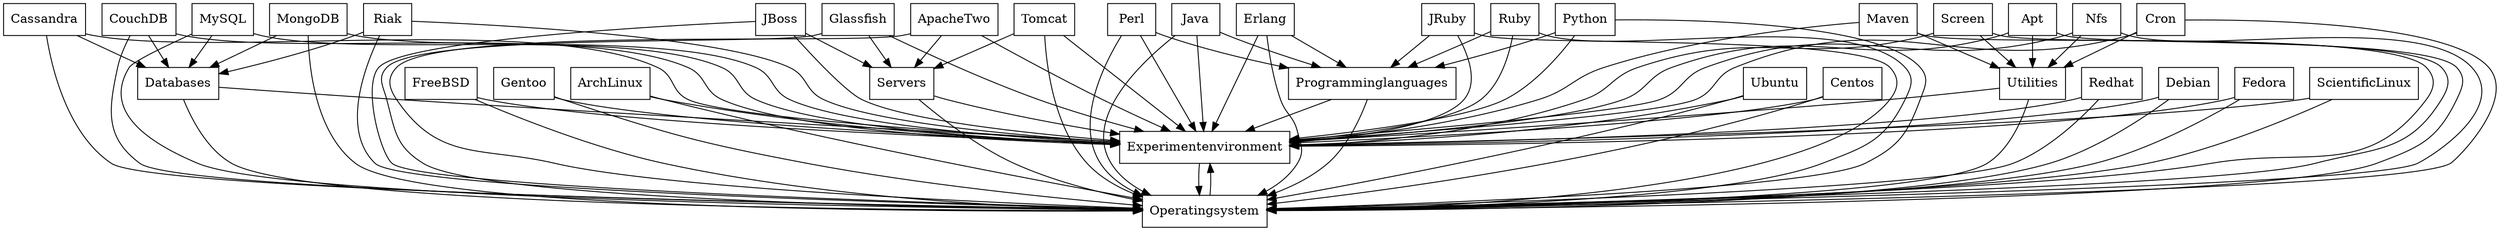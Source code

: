 digraph{
graph [rankdir=TB];
node [shape=box];
edge [arrowhead=normal];
0[label="Experimentenvironment",]
1[label="Operatingsystem",]
2[label="Cassandra",]
3[label="FreeBSD",]
4[label="Gentoo",]
5[label="Servers",]
6[label="ArchLinux",]
7[label="Perl",]
8[label="Programminglanguages",]
9[label="Utilities",]
10[label="Java",]
11[label="Maven",]
12[label="Erlang",]
13[label="Ubuntu",]
14[label="JBoss",]
15[label="Python",]
16[label="Centos",]
17[label="JRuby",]
18[label="CouchDB",]
19[label="Redhat",]
20[label="Screen",]
21[label="MySQL",]
22[label="Glassfish",]
23[label="Debian",]
24[label="Ruby",]
25[label="Fedora",]
26[label="ScientificLinux",]
27[label="ApacheTwo",]
28[label="Apt",]
29[label="Databases",]
30[label="Nfs",]
31[label="MongoDB",]
32[label="Riak",]
33[label="Tomcat",]
34[label="Cron",]
0->1[label="",]
1->0[label="",]
2->0[label="",]
2->1[label="",]
2->29[label="",]
3->0[label="",]
3->1[label="",]
4->0[label="",]
4->1[label="",]
5->0[label="",]
5->1[label="",]
6->0[label="",]
6->1[label="",]
7->0[label="",]
7->1[label="",]
7->8[label="",]
8->0[label="",]
8->1[label="",]
9->0[label="",]
9->1[label="",]
10->0[label="",]
10->1[label="",]
10->8[label="",]
11->0[label="",]
11->1[label="",]
11->9[label="",]
12->0[label="",]
12->1[label="",]
12->8[label="",]
13->0[label="",]
13->1[label="",]
14->0[label="",]
14->1[label="",]
14->5[label="",]
15->0[label="",]
15->1[label="",]
15->8[label="",]
16->0[label="",]
16->1[label="",]
17->0[label="",]
17->1[label="",]
17->8[label="",]
18->0[label="",]
18->1[label="",]
18->29[label="",]
19->0[label="",]
19->1[label="",]
20->0[label="",]
20->1[label="",]
20->9[label="",]
21->0[label="",]
21->1[label="",]
21->29[label="",]
22->0[label="",]
22->1[label="",]
22->5[label="",]
23->0[label="",]
23->1[label="",]
24->0[label="",]
24->1[label="",]
24->8[label="",]
25->0[label="",]
25->1[label="",]
26->0[label="",]
26->1[label="",]
27->0[label="",]
27->1[label="",]
27->5[label="",]
28->0[label="",]
28->1[label="",]
28->9[label="",]
29->0[label="",]
29->1[label="",]
30->0[label="",]
30->1[label="",]
30->9[label="",]
31->0[label="",]
31->1[label="",]
31->29[label="",]
32->0[label="",]
32->1[label="",]
32->29[label="",]
33->0[label="",]
33->1[label="",]
33->5[label="",]
34->0[label="",]
34->1[label="",]
34->9[label="",]
}
